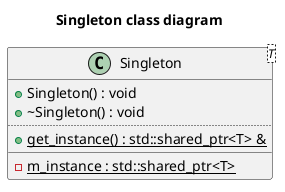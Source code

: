 @startuml
title Singleton class diagram
left to right direction
class "Singleton<T>" as C_0009796880665875106671
class C_0009796880665875106671 {
+Singleton() : void
+~Singleton() : void
..
{static} +get_instance() : std::shared_ptr<T> &
__
{static} -m_instance : std::shared_ptr<T>
}

'Generated with clang-uml, version 0.6.1-15-gbf4bfdc
'LLVM version clang version 19.1.7 (Fedora 19.1.7-3.fc41)
@enduml
